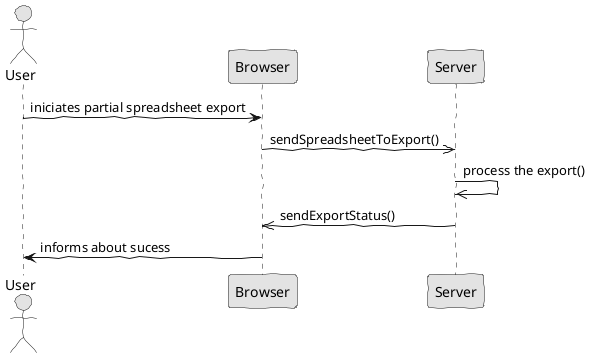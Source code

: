 @startuml  analysis.png
skinparam handwritten true
skinparam monochrome true
skinparam packageStyle rect
skinparam defaultFontName FG Virgil
skinparam shadowing false

actor User

User -> Browser : iniciates partial spreadsheet export
Browser ->> Server : sendSpreadsheetToExport()

Server ->> Server : process the export()

Server ->> Browser : sendExportStatus()
Browser -> User :informs about sucess

@enduml
